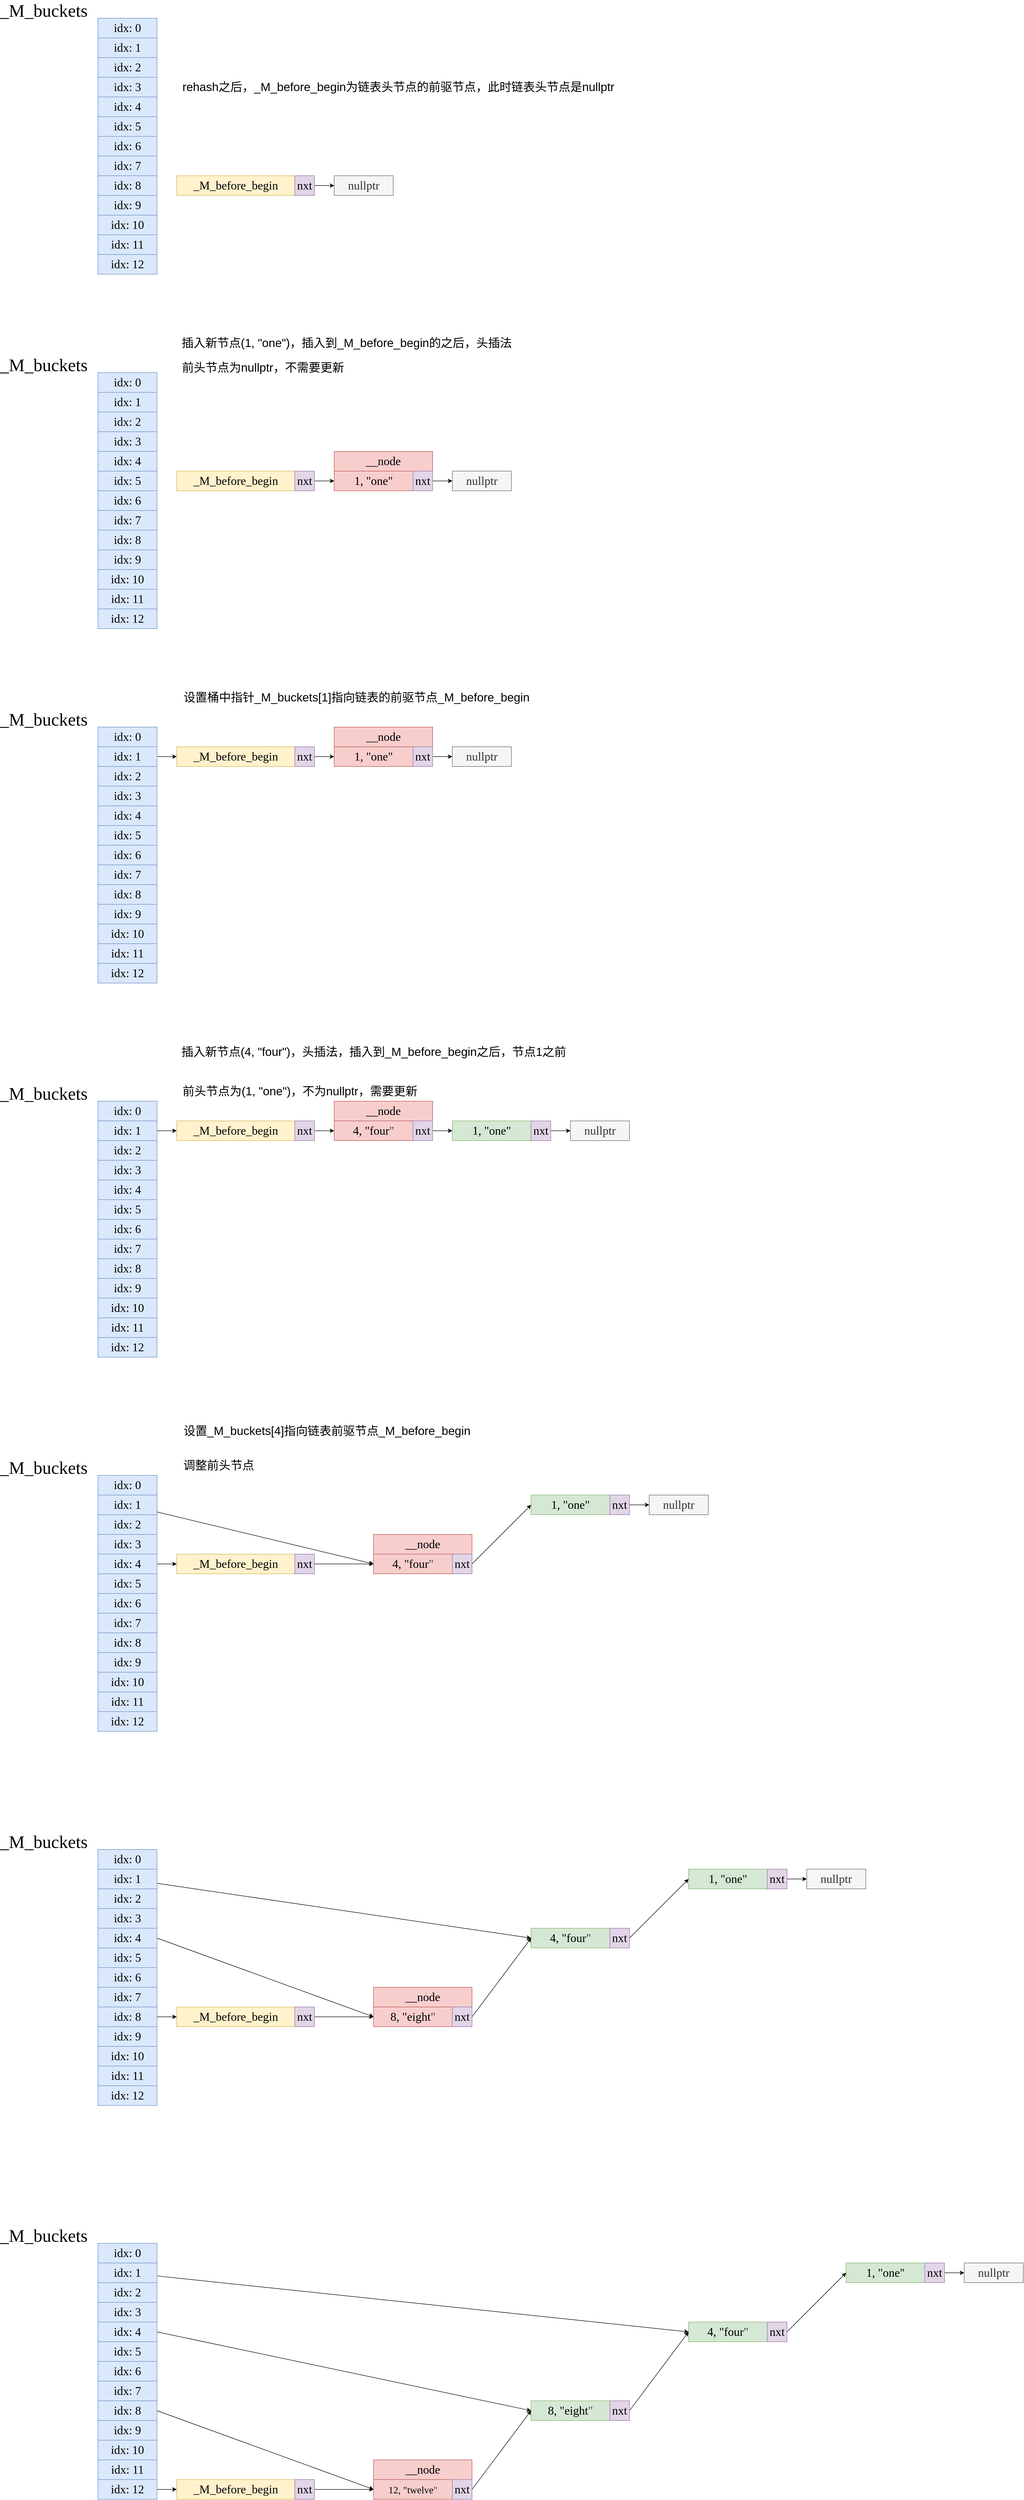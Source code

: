 <mxfile>
    <diagram id="Lx8uTofC9qlo_GqfUovX" name="Page-1">
        <mxGraphModel dx="3610" dy="6587" grid="1" gridSize="10" guides="1" tooltips="1" connect="1" arrows="1" fold="1" page="1" pageScale="1" pageWidth="850" pageHeight="1100" math="0" shadow="0">
            <root>
                <mxCell id="0"/>
                <mxCell id="1" parent="0"/>
                <mxCell id="29" value="&lt;font style=&quot;font-size: 24px;&quot;&gt;4, &quot;four&lt;/font&gt;&lt;span style=&quot;color: rgb(63, 63, 63); font-size: 24px; background-color: transparent;&quot;&gt;&quot;&lt;/span&gt;" style="rounded=0;whiteSpace=wrap;html=1;fontFamily=Fira Code;fillColor=#f8cecc;strokeColor=#b85450;" parent="1" vertex="1">
                    <mxGeometry x="480" y="2000" width="160" height="40" as="geometry"/>
                </mxCell>
                <mxCell id="31" value="_M_before_begin" style="rounded=0;whiteSpace=wrap;html=1;fontSize=24;fontFamily=Fira Code;fillColor=#fff2cc;strokeColor=#d6b656;" parent="1" vertex="1">
                    <mxGeometry x="160" y="80" width="240" height="40" as="geometry"/>
                </mxCell>
                <mxCell id="32" value="&lt;font style=&quot;font-size: 24px;&quot;&gt;nullptr&lt;/font&gt;" style="rounded=0;whiteSpace=wrap;html=1;fontFamily=Fira Code;fillColor=#f5f5f5;strokeColor=#666666;fontColor=#333333;" parent="1" vertex="1">
                    <mxGeometry x="480" y="80" width="120" height="40" as="geometry"/>
                </mxCell>
                <mxCell id="76" value="_M_before_begin" style="rounded=0;whiteSpace=wrap;html=1;fontSize=24;fontFamily=Fira Code;fillColor=#fff2cc;strokeColor=#d6b656;" parent="1" vertex="1">
                    <mxGeometry x="160" y="1240" width="240" height="40" as="geometry"/>
                </mxCell>
                <mxCell id="77" value="&lt;font style=&quot;font-size: 24px;&quot;&gt;1, &quot;one&quot;&lt;/font&gt;" style="rounded=0;whiteSpace=wrap;html=1;fontFamily=Fira Code;fillColor=#f8cecc;strokeColor=#b85450;" parent="1" vertex="1">
                    <mxGeometry x="480" y="1240" width="160" height="40" as="geometry"/>
                </mxCell>
                <mxCell id="60" value="&lt;span style=&quot;color: rgb(0, 0, 0); font-size: 24px;&quot;&gt;idx: 11&lt;/span&gt;" style="rounded=0;whiteSpace=wrap;html=1;fontFamily=Fira Code;fillColor=#dae8fc;strokeColor=#6c8ebf;" parent="1" vertex="1">
                    <mxGeometry y="200" width="120" height="40" as="geometry"/>
                </mxCell>
                <mxCell id="79" value="&lt;span style=&quot;color: rgb(0, 0, 0); font-size: 24px;&quot;&gt;idx: 10&lt;/span&gt;" style="rounded=0;whiteSpace=wrap;html=1;fontFamily=Fira Code;fillColor=#dae8fc;strokeColor=#6c8ebf;" parent="1" vertex="1">
                    <mxGeometry y="160" width="120" height="40" as="geometry"/>
                </mxCell>
                <mxCell id="80" value="&lt;span style=&quot;color: rgb(0, 0, 0); font-size: 24px;&quot;&gt;idx: 12&lt;/span&gt;" style="rounded=0;whiteSpace=wrap;html=1;fontFamily=Fira Code;fillColor=#dae8fc;strokeColor=#6c8ebf;" parent="1" vertex="1">
                    <mxGeometry y="240" width="120" height="40" as="geometry"/>
                </mxCell>
                <mxCell id="81" value="&lt;span style=&quot;color: rgb(0, 0, 0); font-size: 24px;&quot;&gt;idx: 8&lt;/span&gt;" style="rounded=0;whiteSpace=wrap;html=1;fontFamily=Fira Code;fillColor=#dae8fc;strokeColor=#6c8ebf;" parent="1" vertex="1">
                    <mxGeometry y="80" width="120" height="40" as="geometry"/>
                </mxCell>
                <mxCell id="82" value="&lt;span style=&quot;color: rgb(0, 0, 0); font-size: 24px;&quot;&gt;idx: 7&lt;/span&gt;" style="rounded=0;whiteSpace=wrap;html=1;fontFamily=Fira Code;fillColor=#dae8fc;strokeColor=#6c8ebf;" parent="1" vertex="1">
                    <mxGeometry y="40" width="120" height="40" as="geometry"/>
                </mxCell>
                <mxCell id="83" value="&lt;span style=&quot;color: rgb(0, 0, 0); font-size: 24px;&quot;&gt;idx: 9&lt;/span&gt;" style="rounded=0;whiteSpace=wrap;html=1;fontFamily=Fira Code;fillColor=#dae8fc;strokeColor=#6c8ebf;" parent="1" vertex="1">
                    <mxGeometry y="120" width="120" height="40" as="geometry"/>
                </mxCell>
                <mxCell id="84" value="&lt;span style=&quot;color: rgb(0, 0, 0); font-size: 24px;&quot;&gt;idx: 5&lt;/span&gt;" style="rounded=0;whiteSpace=wrap;html=1;fontFamily=Fira Code;fillColor=#dae8fc;strokeColor=#6c8ebf;" parent="1" vertex="1">
                    <mxGeometry y="-40" width="120" height="40" as="geometry"/>
                </mxCell>
                <mxCell id="85" value="&lt;span style=&quot;color: rgb(0, 0, 0); font-size: 24px;&quot;&gt;idx: 4&lt;/span&gt;" style="rounded=0;whiteSpace=wrap;html=1;fontFamily=Fira Code;fillColor=#dae8fc;strokeColor=#6c8ebf;" parent="1" vertex="1">
                    <mxGeometry y="-80" width="120" height="40" as="geometry"/>
                </mxCell>
                <mxCell id="86" value="&lt;span style=&quot;color: rgb(0, 0, 0); font-size: 24px;&quot;&gt;idx: 6&lt;/span&gt;" style="rounded=0;whiteSpace=wrap;html=1;fontFamily=Fira Code;fillColor=#dae8fc;strokeColor=#6c8ebf;" parent="1" vertex="1">
                    <mxGeometry width="120" height="40" as="geometry"/>
                </mxCell>
                <mxCell id="87" value="&lt;span style=&quot;color: rgb(0, 0, 0); font-size: 24px;&quot;&gt;idx: 2&lt;/span&gt;" style="rounded=0;whiteSpace=wrap;html=1;fontFamily=Fira Code;fillColor=#dae8fc;strokeColor=#6c8ebf;" parent="1" vertex="1">
                    <mxGeometry y="-160" width="120" height="40" as="geometry"/>
                </mxCell>
                <mxCell id="88" value="&lt;span style=&quot;color: rgb(0, 0, 0); font-size: 24px;&quot;&gt;idx: 1&lt;/span&gt;" style="rounded=0;whiteSpace=wrap;html=1;fontFamily=Fira Code;fillColor=#dae8fc;strokeColor=#6c8ebf;" parent="1" vertex="1">
                    <mxGeometry y="-200" width="120" height="40" as="geometry"/>
                </mxCell>
                <mxCell id="89" value="&lt;span style=&quot;color: rgb(0, 0, 0); font-size: 24px;&quot;&gt;idx: 3&lt;/span&gt;" style="rounded=0;whiteSpace=wrap;html=1;fontFamily=Fira Code;fillColor=#dae8fc;strokeColor=#6c8ebf;" parent="1" vertex="1">
                    <mxGeometry y="-120" width="120" height="40" as="geometry"/>
                </mxCell>
                <mxCell id="90" value="&lt;span style=&quot;color: rgb(0, 0, 0); font-size: 24px;&quot;&gt;idx: 0&lt;/span&gt;" style="rounded=0;whiteSpace=wrap;html=1;fontFamily=Fira Code;fillColor=#dae8fc;strokeColor=#6c8ebf;" parent="1" vertex="1">
                    <mxGeometry y="-240" width="120" height="40" as="geometry"/>
                </mxCell>
                <mxCell id="91" value="_M_buckets" style="text;html=1;align=center;verticalAlign=middle;whiteSpace=wrap;rounded=0;fontSize=36;fontFamily=Fira Code;" parent="1" vertex="1">
                    <mxGeometry x="-190" y="-270" width="160" height="30" as="geometry"/>
                </mxCell>
                <mxCell id="107" value="&lt;span style=&quot;color: rgb(0, 0, 0); font-size: 24px;&quot;&gt;idx: 11&lt;/span&gt;" style="rounded=0;whiteSpace=wrap;html=1;fontFamily=Fira Code;fillColor=#dae8fc;strokeColor=#6c8ebf;" parent="1" vertex="1">
                    <mxGeometry y="1640" width="120" height="40" as="geometry"/>
                </mxCell>
                <mxCell id="108" value="&lt;span style=&quot;color: rgb(0, 0, 0); font-size: 24px;&quot;&gt;idx: 10&lt;/span&gt;" style="rounded=0;whiteSpace=wrap;html=1;fontFamily=Fira Code;fillColor=#dae8fc;strokeColor=#6c8ebf;" parent="1" vertex="1">
                    <mxGeometry y="1600" width="120" height="40" as="geometry"/>
                </mxCell>
                <mxCell id="109" value="&lt;span style=&quot;color: rgb(0, 0, 0); font-size: 24px;&quot;&gt;idx: 12&lt;/span&gt;" style="rounded=0;whiteSpace=wrap;html=1;fontFamily=Fira Code;fillColor=#dae8fc;strokeColor=#6c8ebf;" parent="1" vertex="1">
                    <mxGeometry y="1680" width="120" height="40" as="geometry"/>
                </mxCell>
                <mxCell id="110" value="&lt;span style=&quot;color: rgb(0, 0, 0); font-size: 24px;&quot;&gt;idx: 8&lt;/span&gt;" style="rounded=0;whiteSpace=wrap;html=1;fontFamily=Fira Code;fillColor=#dae8fc;strokeColor=#6c8ebf;" parent="1" vertex="1">
                    <mxGeometry y="1520" width="120" height="40" as="geometry"/>
                </mxCell>
                <mxCell id="111" value="&lt;span style=&quot;color: rgb(0, 0, 0); font-size: 24px;&quot;&gt;idx: 7&lt;/span&gt;" style="rounded=0;whiteSpace=wrap;html=1;fontFamily=Fira Code;fillColor=#dae8fc;strokeColor=#6c8ebf;" parent="1" vertex="1">
                    <mxGeometry y="1480" width="120" height="40" as="geometry"/>
                </mxCell>
                <mxCell id="112" value="&lt;span style=&quot;color: rgb(0, 0, 0); font-size: 24px;&quot;&gt;idx: 9&lt;/span&gt;" style="rounded=0;whiteSpace=wrap;html=1;fontFamily=Fira Code;fillColor=#dae8fc;strokeColor=#6c8ebf;" parent="1" vertex="1">
                    <mxGeometry y="1560" width="120" height="40" as="geometry"/>
                </mxCell>
                <mxCell id="113" value="&lt;span style=&quot;color: rgb(0, 0, 0); font-size: 24px;&quot;&gt;idx: 5&lt;/span&gt;" style="rounded=0;whiteSpace=wrap;html=1;fontFamily=Fira Code;fillColor=#dae8fc;strokeColor=#6c8ebf;" parent="1" vertex="1">
                    <mxGeometry y="1400" width="120" height="40" as="geometry"/>
                </mxCell>
                <mxCell id="114" value="&lt;span style=&quot;color: rgb(0, 0, 0); font-size: 24px;&quot;&gt;idx: 4&lt;/span&gt;" style="rounded=0;whiteSpace=wrap;html=1;fontFamily=Fira Code;fillColor=#dae8fc;strokeColor=#6c8ebf;" parent="1" vertex="1">
                    <mxGeometry y="1360" width="120" height="40" as="geometry"/>
                </mxCell>
                <mxCell id="115" value="&lt;span style=&quot;color: rgb(0, 0, 0); font-size: 24px;&quot;&gt;idx: 6&lt;/span&gt;" style="rounded=0;whiteSpace=wrap;html=1;fontFamily=Fira Code;fillColor=#dae8fc;strokeColor=#6c8ebf;" parent="1" vertex="1">
                    <mxGeometry y="1440" width="120" height="40" as="geometry"/>
                </mxCell>
                <mxCell id="116" value="&lt;span style=&quot;color: rgb(0, 0, 0); font-size: 24px;&quot;&gt;idx: 2&lt;/span&gt;" style="rounded=0;whiteSpace=wrap;html=1;fontFamily=Fira Code;fillColor=#dae8fc;strokeColor=#6c8ebf;" parent="1" vertex="1">
                    <mxGeometry y="1280" width="120" height="40" as="geometry"/>
                </mxCell>
                <mxCell id="225" style="edgeStyle=none;html=1;entryX=0;entryY=0.5;entryDx=0;entryDy=0;" parent="1" source="117" target="76" edge="1">
                    <mxGeometry relative="1" as="geometry"/>
                </mxCell>
                <mxCell id="117" value="&lt;span style=&quot;color: rgb(0, 0, 0); font-size: 24px;&quot;&gt;idx: 1&lt;/span&gt;" style="rounded=0;whiteSpace=wrap;html=1;fontFamily=Fira Code;fillColor=#dae8fc;strokeColor=#6c8ebf;" parent="1" vertex="1">
                    <mxGeometry y="1240" width="120" height="40" as="geometry"/>
                </mxCell>
                <mxCell id="118" value="&lt;span style=&quot;color: rgb(0, 0, 0); font-size: 24px;&quot;&gt;idx: 3&lt;/span&gt;" style="rounded=0;whiteSpace=wrap;html=1;fontFamily=Fira Code;fillColor=#dae8fc;strokeColor=#6c8ebf;" parent="1" vertex="1">
                    <mxGeometry y="1320" width="120" height="40" as="geometry"/>
                </mxCell>
                <mxCell id="119" value="&lt;span style=&quot;color: rgb(0, 0, 0); font-size: 24px;&quot;&gt;idx: 0&lt;/span&gt;" style="rounded=0;whiteSpace=wrap;html=1;fontFamily=Fira Code;fillColor=#dae8fc;strokeColor=#6c8ebf;" parent="1" vertex="1">
                    <mxGeometry y="1200" width="120" height="40" as="geometry"/>
                </mxCell>
                <mxCell id="120" value="_M_buckets" style="text;html=1;align=center;verticalAlign=middle;whiteSpace=wrap;rounded=0;fontSize=36;fontFamily=Fira Code;" parent="1" vertex="1">
                    <mxGeometry x="-190" y="1170" width="160" height="30" as="geometry"/>
                </mxCell>
                <mxCell id="122" value="_M_before_begin" style="rounded=0;whiteSpace=wrap;html=1;fontSize=24;fontFamily=Fira Code;fillColor=#fff2cc;strokeColor=#d6b656;" parent="1" vertex="1">
                    <mxGeometry x="160" y="2000" width="240" height="40" as="geometry"/>
                </mxCell>
                <mxCell id="123" value="&lt;font style=&quot;font-size: 24px;&quot;&gt;1, &quot;one&quot;&lt;/font&gt;" style="rounded=0;whiteSpace=wrap;html=1;fontFamily=Fira Code;fillColor=#d5e8d4;strokeColor=#82b366;" parent="1" vertex="1">
                    <mxGeometry x="720" y="2000" width="160" height="40" as="geometry"/>
                </mxCell>
                <mxCell id="124" value="&lt;span style=&quot;color: rgb(0, 0, 0); font-size: 24px;&quot;&gt;idx: 11&lt;/span&gt;" style="rounded=0;whiteSpace=wrap;html=1;fontFamily=Fira Code;fillColor=#dae8fc;strokeColor=#6c8ebf;" parent="1" vertex="1">
                    <mxGeometry y="2400" width="120" height="40" as="geometry"/>
                </mxCell>
                <mxCell id="125" value="&lt;span style=&quot;color: rgb(0, 0, 0); font-size: 24px;&quot;&gt;idx: 10&lt;/span&gt;" style="rounded=0;whiteSpace=wrap;html=1;fontFamily=Fira Code;fillColor=#dae8fc;strokeColor=#6c8ebf;" parent="1" vertex="1">
                    <mxGeometry y="2360" width="120" height="40" as="geometry"/>
                </mxCell>
                <mxCell id="126" value="&lt;span style=&quot;color: rgb(0, 0, 0); font-size: 24px;&quot;&gt;idx: 12&lt;/span&gt;" style="rounded=0;whiteSpace=wrap;html=1;fontFamily=Fira Code;fillColor=#dae8fc;strokeColor=#6c8ebf;" parent="1" vertex="1">
                    <mxGeometry y="2440" width="120" height="40" as="geometry"/>
                </mxCell>
                <mxCell id="127" value="&lt;span style=&quot;color: rgb(0, 0, 0); font-size: 24px;&quot;&gt;idx: 8&lt;/span&gt;" style="rounded=0;whiteSpace=wrap;html=1;fontFamily=Fira Code;fillColor=#dae8fc;strokeColor=#6c8ebf;" parent="1" vertex="1">
                    <mxGeometry y="2280" width="120" height="40" as="geometry"/>
                </mxCell>
                <mxCell id="128" value="&lt;span style=&quot;color: rgb(0, 0, 0); font-size: 24px;&quot;&gt;idx: 7&lt;/span&gt;" style="rounded=0;whiteSpace=wrap;html=1;fontFamily=Fira Code;fillColor=#dae8fc;strokeColor=#6c8ebf;" parent="1" vertex="1">
                    <mxGeometry y="2240" width="120" height="40" as="geometry"/>
                </mxCell>
                <mxCell id="129" value="&lt;span style=&quot;color: rgb(0, 0, 0); font-size: 24px;&quot;&gt;idx: 9&lt;/span&gt;" style="rounded=0;whiteSpace=wrap;html=1;fontFamily=Fira Code;fillColor=#dae8fc;strokeColor=#6c8ebf;" parent="1" vertex="1">
                    <mxGeometry y="2320" width="120" height="40" as="geometry"/>
                </mxCell>
                <mxCell id="130" value="&lt;span style=&quot;color: rgb(0, 0, 0); font-size: 24px;&quot;&gt;idx: 5&lt;/span&gt;" style="rounded=0;whiteSpace=wrap;html=1;fontFamily=Fira Code;fillColor=#dae8fc;strokeColor=#6c8ebf;" parent="1" vertex="1">
                    <mxGeometry y="2160" width="120" height="40" as="geometry"/>
                </mxCell>
                <mxCell id="131" value="&lt;span style=&quot;color: rgb(0, 0, 0); font-size: 24px;&quot;&gt;idx: 4&lt;/span&gt;" style="rounded=0;whiteSpace=wrap;html=1;fontFamily=Fira Code;fillColor=#dae8fc;strokeColor=#6c8ebf;" parent="1" vertex="1">
                    <mxGeometry y="2120" width="120" height="40" as="geometry"/>
                </mxCell>
                <mxCell id="132" value="&lt;span style=&quot;color: rgb(0, 0, 0); font-size: 24px;&quot;&gt;idx: 6&lt;/span&gt;" style="rounded=0;whiteSpace=wrap;html=1;fontFamily=Fira Code;fillColor=#dae8fc;strokeColor=#6c8ebf;" parent="1" vertex="1">
                    <mxGeometry y="2200" width="120" height="40" as="geometry"/>
                </mxCell>
                <mxCell id="133" value="&lt;span style=&quot;color: rgb(0, 0, 0); font-size: 24px;&quot;&gt;idx: 2&lt;/span&gt;" style="rounded=0;whiteSpace=wrap;html=1;fontFamily=Fira Code;fillColor=#dae8fc;strokeColor=#6c8ebf;" parent="1" vertex="1">
                    <mxGeometry y="2040" width="120" height="40" as="geometry"/>
                </mxCell>
                <mxCell id="134" style="edgeStyle=none;html=1;entryX=0;entryY=0.5;entryDx=0;entryDy=0;exitX=1;exitY=0.5;exitDx=0;exitDy=0;" parent="1" source="135" target="122" edge="1">
                    <mxGeometry relative="1" as="geometry"/>
                </mxCell>
                <mxCell id="135" value="&lt;span style=&quot;color: rgb(0, 0, 0); font-size: 24px;&quot;&gt;idx: 1&lt;/span&gt;" style="rounded=0;whiteSpace=wrap;html=1;fontFamily=Fira Code;fillColor=#dae8fc;strokeColor=#6c8ebf;" parent="1" vertex="1">
                    <mxGeometry y="2000" width="120" height="40" as="geometry"/>
                </mxCell>
                <mxCell id="136" value="&lt;span style=&quot;color: rgb(0, 0, 0); font-size: 24px;&quot;&gt;idx: 3&lt;/span&gt;" style="rounded=0;whiteSpace=wrap;html=1;fontFamily=Fira Code;fillColor=#dae8fc;strokeColor=#6c8ebf;" parent="1" vertex="1">
                    <mxGeometry y="2080" width="120" height="40" as="geometry"/>
                </mxCell>
                <mxCell id="137" value="&lt;span style=&quot;color: rgb(0, 0, 0); font-size: 24px;&quot;&gt;idx: 0&lt;/span&gt;" style="rounded=0;whiteSpace=wrap;html=1;fontFamily=Fira Code;fillColor=#dae8fc;strokeColor=#6c8ebf;" parent="1" vertex="1">
                    <mxGeometry y="1960" width="120" height="40" as="geometry"/>
                </mxCell>
                <mxCell id="138" value="_M_buckets" style="text;html=1;align=center;verticalAlign=middle;whiteSpace=wrap;rounded=0;fontSize=36;fontFamily=Fira Code;" parent="1" vertex="1">
                    <mxGeometry x="-190" y="1930" width="160" height="30" as="geometry"/>
                </mxCell>
                <mxCell id="157" value="&lt;font style=&quot;font-size: 24px;&quot;&gt;nullptr&lt;/font&gt;" style="rounded=0;whiteSpace=wrap;html=1;fontFamily=Fira Code;fillColor=#f5f5f5;fontColor=#333333;strokeColor=#666666;" parent="1" vertex="1">
                    <mxGeometry x="720" y="1240" width="120" height="40" as="geometry"/>
                </mxCell>
                <mxCell id="179" value="&lt;font style=&quot;font-size: 24px;&quot;&gt;nullptr&lt;/font&gt;" style="rounded=0;whiteSpace=wrap;html=1;fontFamily=Fira Code;fillColor=#f5f5f5;fontColor=#333333;strokeColor=#666666;" parent="1" vertex="1">
                    <mxGeometry x="960" y="2000" width="120" height="40" as="geometry"/>
                </mxCell>
                <mxCell id="183" value="__node" style="rounded=0;whiteSpace=wrap;html=1;fillColor=#f8cecc;strokeColor=#b85450;fontSize=24;fontFamily=Fira Code;" parent="1" vertex="1">
                    <mxGeometry x="480" y="1960" width="200" height="40" as="geometry"/>
                </mxCell>
                <mxCell id="184" value="__node" style="rounded=0;whiteSpace=wrap;html=1;fillColor=#f8cecc;strokeColor=#b85450;fontSize=24;fontFamily=Fira Code;" parent="1" vertex="1">
                    <mxGeometry x="480" y="1200" width="200" height="40" as="geometry"/>
                </mxCell>
                <mxCell id="195" value="_M_before_begin" style="rounded=0;whiteSpace=wrap;html=1;fontSize=24;fontFamily=Fira Code;fillColor=#fff2cc;strokeColor=#d6b656;" parent="1" vertex="1">
                    <mxGeometry x="160" y="680" width="240" height="40" as="geometry"/>
                </mxCell>
                <mxCell id="197" value="&lt;font style=&quot;font-size: 24px;&quot;&gt;1, &quot;one&quot;&lt;/font&gt;" style="rounded=0;whiteSpace=wrap;html=1;fontFamily=Fira Code;fillColor=#f8cecc;strokeColor=#b85450;" parent="1" vertex="1">
                    <mxGeometry x="480" y="680" width="160" height="40" as="geometry"/>
                </mxCell>
                <mxCell id="198" value="&lt;span style=&quot;color: rgb(0, 0, 0); font-size: 24px;&quot;&gt;idx: 11&lt;/span&gt;" style="rounded=0;whiteSpace=wrap;html=1;fontFamily=Fira Code;fillColor=#dae8fc;strokeColor=#6c8ebf;" parent="1" vertex="1">
                    <mxGeometry y="920" width="120" height="40" as="geometry"/>
                </mxCell>
                <mxCell id="199" value="&lt;span style=&quot;color: rgb(0, 0, 0); font-size: 24px;&quot;&gt;idx: 10&lt;/span&gt;" style="rounded=0;whiteSpace=wrap;html=1;fontFamily=Fira Code;fillColor=#dae8fc;strokeColor=#6c8ebf;" parent="1" vertex="1">
                    <mxGeometry y="880" width="120" height="40" as="geometry"/>
                </mxCell>
                <mxCell id="200" value="&lt;span style=&quot;color: rgb(0, 0, 0); font-size: 24px;&quot;&gt;idx: 12&lt;/span&gt;" style="rounded=0;whiteSpace=wrap;html=1;fontFamily=Fira Code;fillColor=#dae8fc;strokeColor=#6c8ebf;" parent="1" vertex="1">
                    <mxGeometry y="960" width="120" height="40" as="geometry"/>
                </mxCell>
                <mxCell id="201" value="&lt;span style=&quot;color: rgb(0, 0, 0); font-size: 24px;&quot;&gt;idx: 8&lt;/span&gt;" style="rounded=0;whiteSpace=wrap;html=1;fontFamily=Fira Code;fillColor=#dae8fc;strokeColor=#6c8ebf;" parent="1" vertex="1">
                    <mxGeometry y="800" width="120" height="40" as="geometry"/>
                </mxCell>
                <mxCell id="202" value="&lt;span style=&quot;color: rgb(0, 0, 0); font-size: 24px;&quot;&gt;idx: 7&lt;/span&gt;" style="rounded=0;whiteSpace=wrap;html=1;fontFamily=Fira Code;fillColor=#dae8fc;strokeColor=#6c8ebf;" parent="1" vertex="1">
                    <mxGeometry y="760" width="120" height="40" as="geometry"/>
                </mxCell>
                <mxCell id="203" value="&lt;span style=&quot;color: rgb(0, 0, 0); font-size: 24px;&quot;&gt;idx: 9&lt;/span&gt;" style="rounded=0;whiteSpace=wrap;html=1;fontFamily=Fira Code;fillColor=#dae8fc;strokeColor=#6c8ebf;" parent="1" vertex="1">
                    <mxGeometry y="840" width="120" height="40" as="geometry"/>
                </mxCell>
                <mxCell id="204" value="&lt;span style=&quot;color: rgb(0, 0, 0); font-size: 24px;&quot;&gt;idx: 5&lt;/span&gt;" style="rounded=0;whiteSpace=wrap;html=1;fontFamily=Fira Code;fillColor=#dae8fc;strokeColor=#6c8ebf;" parent="1" vertex="1">
                    <mxGeometry y="680" width="120" height="40" as="geometry"/>
                </mxCell>
                <mxCell id="205" value="&lt;span style=&quot;color: rgb(0, 0, 0); font-size: 24px;&quot;&gt;idx: 4&lt;/span&gt;" style="rounded=0;whiteSpace=wrap;html=1;fontFamily=Fira Code;fillColor=#dae8fc;strokeColor=#6c8ebf;" parent="1" vertex="1">
                    <mxGeometry y="640" width="120" height="40" as="geometry"/>
                </mxCell>
                <mxCell id="206" value="&lt;span style=&quot;color: rgb(0, 0, 0); font-size: 24px;&quot;&gt;idx: 6&lt;/span&gt;" style="rounded=0;whiteSpace=wrap;html=1;fontFamily=Fira Code;fillColor=#dae8fc;strokeColor=#6c8ebf;" parent="1" vertex="1">
                    <mxGeometry y="720" width="120" height="40" as="geometry"/>
                </mxCell>
                <mxCell id="207" value="&lt;span style=&quot;color: rgb(0, 0, 0); font-size: 24px;&quot;&gt;idx: 2&lt;/span&gt;" style="rounded=0;whiteSpace=wrap;html=1;fontFamily=Fira Code;fillColor=#dae8fc;strokeColor=#6c8ebf;" parent="1" vertex="1">
                    <mxGeometry y="560" width="120" height="40" as="geometry"/>
                </mxCell>
                <mxCell id="209" value="&lt;span style=&quot;color: rgb(0, 0, 0); font-size: 24px;&quot;&gt;idx: 1&lt;/span&gt;" style="rounded=0;whiteSpace=wrap;html=1;fontFamily=Fira Code;fillColor=#dae8fc;strokeColor=#6c8ebf;" parent="1" vertex="1">
                    <mxGeometry y="520" width="120" height="40" as="geometry"/>
                </mxCell>
                <mxCell id="210" value="&lt;span style=&quot;color: rgb(0, 0, 0); font-size: 24px;&quot;&gt;idx: 3&lt;/span&gt;" style="rounded=0;whiteSpace=wrap;html=1;fontFamily=Fira Code;fillColor=#dae8fc;strokeColor=#6c8ebf;" parent="1" vertex="1">
                    <mxGeometry y="600" width="120" height="40" as="geometry"/>
                </mxCell>
                <mxCell id="211" value="&lt;span style=&quot;color: rgb(0, 0, 0); font-size: 24px;&quot;&gt;idx: 0&lt;/span&gt;" style="rounded=0;whiteSpace=wrap;html=1;fontFamily=Fira Code;fillColor=#dae8fc;strokeColor=#6c8ebf;" parent="1" vertex="1">
                    <mxGeometry y="480" width="120" height="40" as="geometry"/>
                </mxCell>
                <mxCell id="212" value="_M_buckets" style="text;html=1;align=center;verticalAlign=middle;whiteSpace=wrap;rounded=0;fontSize=36;fontFamily=Fira Code;" parent="1" vertex="1">
                    <mxGeometry x="-190" y="450" width="160" height="30" as="geometry"/>
                </mxCell>
                <mxCell id="213" value="&lt;font style=&quot;font-size: 24px;&quot;&gt;nullptr&lt;/font&gt;" style="rounded=0;whiteSpace=wrap;html=1;fontFamily=Fira Code;fillColor=#f5f5f5;fontColor=#333333;strokeColor=#666666;" parent="1" vertex="1">
                    <mxGeometry x="720" y="680" width="120" height="40" as="geometry"/>
                </mxCell>
                <mxCell id="214" value="__node" style="rounded=0;whiteSpace=wrap;html=1;fillColor=#f8cecc;strokeColor=#b85450;fontSize=24;fontFamily=Fira Code;" parent="1" vertex="1">
                    <mxGeometry x="480" y="640" width="200" height="40" as="geometry"/>
                </mxCell>
                <mxCell id="215" value="&lt;font style=&quot;font-size: 24px;&quot;&gt;插入新节点(1, &quot;one&quot;)，插入到_M_before_begin的之后，头插法&lt;/font&gt;" style="text;html=1;align=center;verticalAlign=middle;resizable=0;points=[];autosize=1;strokeColor=none;fillColor=none;" parent="1" vertex="1">
                    <mxGeometry x="160" y="400" width="690" height="40" as="geometry"/>
                </mxCell>
                <mxCell id="217" style="edgeStyle=none;html=1;entryX=0;entryY=0.5;entryDx=0;entryDy=0;" parent="1" source="216" target="32" edge="1">
                    <mxGeometry relative="1" as="geometry"/>
                </mxCell>
                <mxCell id="216" value="&lt;font face=&quot;Fira Code&quot; style=&quot;font-size: 24px;&quot;&gt;nxt&lt;/font&gt;" style="rounded=0;whiteSpace=wrap;html=1;fillColor=#e1d5e7;strokeColor=#9673a6;" parent="1" vertex="1">
                    <mxGeometry x="400" y="80" width="40" height="40" as="geometry"/>
                </mxCell>
                <mxCell id="220" style="edgeStyle=none;html=1;" parent="1" source="218" target="197" edge="1">
                    <mxGeometry relative="1" as="geometry"/>
                </mxCell>
                <mxCell id="218" value="&lt;font face=&quot;Fira Code&quot; style=&quot;font-size: 24px;&quot;&gt;nxt&lt;/font&gt;" style="rounded=0;whiteSpace=wrap;html=1;fillColor=#e1d5e7;strokeColor=#9673a6;" parent="1" vertex="1">
                    <mxGeometry x="400" y="680" width="40" height="40" as="geometry"/>
                </mxCell>
                <mxCell id="221" style="edgeStyle=none;html=1;entryX=0;entryY=0.5;entryDx=0;entryDy=0;" parent="1" source="219" target="213" edge="1">
                    <mxGeometry relative="1" as="geometry"/>
                </mxCell>
                <mxCell id="219" value="&lt;font face=&quot;Fira Code&quot; style=&quot;font-size: 24px;&quot;&gt;nxt&lt;/font&gt;" style="rounded=0;whiteSpace=wrap;html=1;fillColor=#e1d5e7;strokeColor=#9673a6;" parent="1" vertex="1">
                    <mxGeometry x="640" y="680" width="40" height="40" as="geometry"/>
                </mxCell>
                <mxCell id="226" style="edgeStyle=none;html=1;entryX=0;entryY=0.5;entryDx=0;entryDy=0;" parent="1" source="222" target="157" edge="1">
                    <mxGeometry relative="1" as="geometry"/>
                </mxCell>
                <mxCell id="222" value="&lt;font face=&quot;Fira Code&quot; style=&quot;font-size: 24px;&quot;&gt;nxt&lt;/font&gt;" style="rounded=0;whiteSpace=wrap;html=1;fillColor=#e1d5e7;strokeColor=#9673a6;" parent="1" vertex="1">
                    <mxGeometry x="640" y="1240" width="40" height="40" as="geometry"/>
                </mxCell>
                <mxCell id="224" style="edgeStyle=none;html=1;" parent="1" source="223" target="77" edge="1">
                    <mxGeometry relative="1" as="geometry"/>
                </mxCell>
                <mxCell id="223" value="&lt;font face=&quot;Fira Code&quot; style=&quot;font-size: 24px;&quot;&gt;nxt&lt;/font&gt;" style="rounded=0;whiteSpace=wrap;html=1;fillColor=#e1d5e7;strokeColor=#9673a6;" parent="1" vertex="1">
                    <mxGeometry x="400" y="1240" width="40" height="40" as="geometry"/>
                </mxCell>
                <mxCell id="228" style="edgeStyle=none;html=1;entryX=0;entryY=0.5;entryDx=0;entryDy=0;" parent="1" source="227" target="179" edge="1">
                    <mxGeometry relative="1" as="geometry"/>
                </mxCell>
                <mxCell id="227" value="&lt;font face=&quot;Fira Code&quot; style=&quot;font-size: 24px;&quot;&gt;nxt&lt;/font&gt;" style="rounded=0;whiteSpace=wrap;html=1;fillColor=#e1d5e7;strokeColor=#9673a6;" parent="1" vertex="1">
                    <mxGeometry x="880" y="2000" width="40" height="40" as="geometry"/>
                </mxCell>
                <mxCell id="231" style="edgeStyle=none;html=1;exitX=1;exitY=0.5;exitDx=0;exitDy=0;entryX=0;entryY=0.5;entryDx=0;entryDy=0;" parent="1" source="229" target="123" edge="1">
                    <mxGeometry relative="1" as="geometry">
                        <mxPoint x="715" y="1990" as="targetPoint"/>
                    </mxGeometry>
                </mxCell>
                <mxCell id="229" value="&lt;font face=&quot;Fira Code&quot; style=&quot;font-size: 24px;&quot;&gt;nxt&lt;/font&gt;" style="rounded=0;whiteSpace=wrap;html=1;fillColor=#e1d5e7;strokeColor=#9673a6;" parent="1" vertex="1">
                    <mxGeometry x="640" y="2000" width="40" height="40" as="geometry"/>
                </mxCell>
                <mxCell id="233" style="edgeStyle=none;html=1;entryX=0;entryY=0.5;entryDx=0;entryDy=0;" parent="1" source="232" target="29" edge="1">
                    <mxGeometry relative="1" as="geometry"/>
                </mxCell>
                <mxCell id="232" value="&lt;font face=&quot;Fira Code&quot; style=&quot;font-size: 24px;&quot;&gt;nxt&lt;/font&gt;" style="rounded=0;whiteSpace=wrap;html=1;fillColor=#e1d5e7;strokeColor=#9673a6;" parent="1" vertex="1">
                    <mxGeometry x="400" y="2000" width="40" height="40" as="geometry"/>
                </mxCell>
                <mxCell id="234" value="&lt;font style=&quot;font-size: 24px;&quot;&gt;4, &quot;four&lt;/font&gt;&lt;span style=&quot;color: rgb(63, 63, 63); font-size: 24px; background-color: transparent;&quot;&gt;&quot;&lt;/span&gt;" style="rounded=0;whiteSpace=wrap;html=1;fontFamily=Fira Code;fillColor=#f8cecc;strokeColor=#b85450;" parent="1" vertex="1">
                    <mxGeometry x="560" y="2880" width="160" height="40" as="geometry"/>
                </mxCell>
                <mxCell id="235" value="_M_before_begin" style="rounded=0;whiteSpace=wrap;html=1;fontSize=24;fontFamily=Fira Code;fillColor=#fff2cc;strokeColor=#d6b656;" parent="1" vertex="1">
                    <mxGeometry x="160" y="2880" width="240" height="40" as="geometry"/>
                </mxCell>
                <mxCell id="236" value="&lt;font style=&quot;font-size: 24px;&quot;&gt;1, &quot;one&quot;&lt;/font&gt;" style="rounded=0;whiteSpace=wrap;html=1;fontFamily=Fira Code;fillColor=#d5e8d4;strokeColor=#82b366;" parent="1" vertex="1">
                    <mxGeometry x="880" y="2760" width="160" height="40" as="geometry"/>
                </mxCell>
                <mxCell id="237" value="&lt;span style=&quot;color: rgb(0, 0, 0); font-size: 24px;&quot;&gt;idx: 11&lt;/span&gt;" style="rounded=0;whiteSpace=wrap;html=1;fontFamily=Fira Code;fillColor=#dae8fc;strokeColor=#6c8ebf;" parent="1" vertex="1">
                    <mxGeometry y="3160" width="120" height="40" as="geometry"/>
                </mxCell>
                <mxCell id="238" value="&lt;span style=&quot;color: rgb(0, 0, 0); font-size: 24px;&quot;&gt;idx: 10&lt;/span&gt;" style="rounded=0;whiteSpace=wrap;html=1;fontFamily=Fira Code;fillColor=#dae8fc;strokeColor=#6c8ebf;" parent="1" vertex="1">
                    <mxGeometry y="3120" width="120" height="40" as="geometry"/>
                </mxCell>
                <mxCell id="239" value="&lt;span style=&quot;color: rgb(0, 0, 0); font-size: 24px;&quot;&gt;idx: 12&lt;/span&gt;" style="rounded=0;whiteSpace=wrap;html=1;fontFamily=Fira Code;fillColor=#dae8fc;strokeColor=#6c8ebf;" parent="1" vertex="1">
                    <mxGeometry y="3200" width="120" height="40" as="geometry"/>
                </mxCell>
                <mxCell id="240" value="&lt;span style=&quot;color: rgb(0, 0, 0); font-size: 24px;&quot;&gt;idx: 8&lt;/span&gt;" style="rounded=0;whiteSpace=wrap;html=1;fontFamily=Fira Code;fillColor=#dae8fc;strokeColor=#6c8ebf;" parent="1" vertex="1">
                    <mxGeometry y="3040" width="120" height="40" as="geometry"/>
                </mxCell>
                <mxCell id="241" value="&lt;span style=&quot;color: rgb(0, 0, 0); font-size: 24px;&quot;&gt;idx: 7&lt;/span&gt;" style="rounded=0;whiteSpace=wrap;html=1;fontFamily=Fira Code;fillColor=#dae8fc;strokeColor=#6c8ebf;" parent="1" vertex="1">
                    <mxGeometry y="3000" width="120" height="40" as="geometry"/>
                </mxCell>
                <mxCell id="242" value="&lt;span style=&quot;color: rgb(0, 0, 0); font-size: 24px;&quot;&gt;idx: 9&lt;/span&gt;" style="rounded=0;whiteSpace=wrap;html=1;fontFamily=Fira Code;fillColor=#dae8fc;strokeColor=#6c8ebf;" parent="1" vertex="1">
                    <mxGeometry y="3080" width="120" height="40" as="geometry"/>
                </mxCell>
                <mxCell id="243" value="&lt;span style=&quot;color: rgb(0, 0, 0); font-size: 24px;&quot;&gt;idx: 5&lt;/span&gt;" style="rounded=0;whiteSpace=wrap;html=1;fontFamily=Fira Code;fillColor=#dae8fc;strokeColor=#6c8ebf;" parent="1" vertex="1">
                    <mxGeometry y="2920" width="120" height="40" as="geometry"/>
                </mxCell>
                <mxCell id="263" style="edgeStyle=none;html=1;entryX=0;entryY=0.5;entryDx=0;entryDy=0;" parent="1" source="244" target="235" edge="1">
                    <mxGeometry relative="1" as="geometry"/>
                </mxCell>
                <mxCell id="244" value="&lt;span style=&quot;color: rgb(0, 0, 0); font-size: 24px;&quot;&gt;idx: 4&lt;/span&gt;" style="rounded=0;whiteSpace=wrap;html=1;fontFamily=Fira Code;fillColor=#dae8fc;strokeColor=#6c8ebf;" parent="1" vertex="1">
                    <mxGeometry y="2880" width="120" height="40" as="geometry"/>
                </mxCell>
                <mxCell id="245" value="&lt;span style=&quot;color: rgb(0, 0, 0); font-size: 24px;&quot;&gt;idx: 6&lt;/span&gt;" style="rounded=0;whiteSpace=wrap;html=1;fontFamily=Fira Code;fillColor=#dae8fc;strokeColor=#6c8ebf;" parent="1" vertex="1">
                    <mxGeometry y="2960" width="120" height="40" as="geometry"/>
                </mxCell>
                <mxCell id="246" value="&lt;span style=&quot;color: rgb(0, 0, 0); font-size: 24px;&quot;&gt;idx: 2&lt;/span&gt;" style="rounded=0;whiteSpace=wrap;html=1;fontFamily=Fira Code;fillColor=#dae8fc;strokeColor=#6c8ebf;" parent="1" vertex="1">
                    <mxGeometry y="2800" width="120" height="40" as="geometry"/>
                </mxCell>
                <mxCell id="261" style="edgeStyle=none;html=1;entryX=0;entryY=0.5;entryDx=0;entryDy=0;" parent="1" source="248" target="234" edge="1">
                    <mxGeometry relative="1" as="geometry">
                        <mxPoint x="250" y="2790" as="targetPoint"/>
                    </mxGeometry>
                </mxCell>
                <mxCell id="248" value="&lt;span style=&quot;color: rgb(0, 0, 0); font-size: 24px;&quot;&gt;idx: 1&lt;/span&gt;" style="rounded=0;whiteSpace=wrap;html=1;fontFamily=Fira Code;fillColor=#dae8fc;strokeColor=#6c8ebf;" parent="1" vertex="1">
                    <mxGeometry y="2760" width="120" height="40" as="geometry"/>
                </mxCell>
                <mxCell id="249" value="&lt;span style=&quot;color: rgb(0, 0, 0); font-size: 24px;&quot;&gt;idx: 3&lt;/span&gt;" style="rounded=0;whiteSpace=wrap;html=1;fontFamily=Fira Code;fillColor=#dae8fc;strokeColor=#6c8ebf;" parent="1" vertex="1">
                    <mxGeometry y="2840" width="120" height="40" as="geometry"/>
                </mxCell>
                <mxCell id="250" value="&lt;span style=&quot;color: rgb(0, 0, 0); font-size: 24px;&quot;&gt;idx: 0&lt;/span&gt;" style="rounded=0;whiteSpace=wrap;html=1;fontFamily=Fira Code;fillColor=#dae8fc;strokeColor=#6c8ebf;" parent="1" vertex="1">
                    <mxGeometry y="2720" width="120" height="40" as="geometry"/>
                </mxCell>
                <mxCell id="251" value="_M_buckets" style="text;html=1;align=center;verticalAlign=middle;whiteSpace=wrap;rounded=0;fontSize=36;fontFamily=Fira Code;" parent="1" vertex="1">
                    <mxGeometry x="-190" y="2690" width="160" height="30" as="geometry"/>
                </mxCell>
                <mxCell id="252" value="&lt;font style=&quot;font-size: 24px;&quot;&gt;nullptr&lt;/font&gt;" style="rounded=0;whiteSpace=wrap;html=1;fontFamily=Fira Code;fillColor=#f5f5f5;fontColor=#333333;strokeColor=#666666;" parent="1" vertex="1">
                    <mxGeometry x="1120" y="2760" width="120" height="40" as="geometry"/>
                </mxCell>
                <mxCell id="253" value="__node" style="rounded=0;whiteSpace=wrap;html=1;fillColor=#f8cecc;strokeColor=#b85450;fontSize=24;fontFamily=Fira Code;" parent="1" vertex="1">
                    <mxGeometry x="560" y="2840" width="200" height="40" as="geometry"/>
                </mxCell>
                <mxCell id="255" style="edgeStyle=none;html=1;entryX=0;entryY=0.5;entryDx=0;entryDy=0;" parent="1" source="256" target="252" edge="1">
                    <mxGeometry relative="1" as="geometry"/>
                </mxCell>
                <mxCell id="256" value="&lt;font face=&quot;Fira Code&quot; style=&quot;font-size: 24px;&quot;&gt;nxt&lt;/font&gt;" style="rounded=0;whiteSpace=wrap;html=1;fillColor=#e1d5e7;strokeColor=#9673a6;" parent="1" vertex="1">
                    <mxGeometry x="1040" y="2760" width="40" height="40" as="geometry"/>
                </mxCell>
                <mxCell id="257" style="edgeStyle=none;html=1;exitX=1;exitY=0.5;exitDx=0;exitDy=0;entryX=0;entryY=0.5;entryDx=0;entryDy=0;" parent="1" source="258" target="236" edge="1">
                    <mxGeometry relative="1" as="geometry">
                        <mxPoint x="795" y="2750" as="targetPoint"/>
                    </mxGeometry>
                </mxCell>
                <mxCell id="258" value="&lt;font face=&quot;Fira Code&quot; style=&quot;font-size: 24px;&quot;&gt;nxt&lt;/font&gt;" style="rounded=0;whiteSpace=wrap;html=1;fillColor=#e1d5e7;strokeColor=#9673a6;" parent="1" vertex="1">
                    <mxGeometry x="720" y="2880" width="40" height="40" as="geometry"/>
                </mxCell>
                <mxCell id="294" style="edgeStyle=none;html=1;entryX=0;entryY=0.5;entryDx=0;entryDy=0;" parent="1" source="260" target="234" edge="1">
                    <mxGeometry relative="1" as="geometry"/>
                </mxCell>
                <mxCell id="260" value="&lt;font face=&quot;Fira Code&quot; style=&quot;font-size: 24px;&quot;&gt;nxt&lt;/font&gt;" style="rounded=0;whiteSpace=wrap;html=1;fillColor=#e1d5e7;strokeColor=#9673a6;" parent="1" vertex="1">
                    <mxGeometry x="400" y="2880" width="40" height="40" as="geometry"/>
                </mxCell>
                <mxCell id="264" value="&lt;font style=&quot;font-size: 24px;&quot;&gt;4, &quot;four&lt;/font&gt;&lt;span style=&quot;color: rgb(63, 63, 63); font-size: 24px; background-color: transparent;&quot;&gt;&quot;&lt;/span&gt;" style="rounded=0;whiteSpace=wrap;html=1;fontFamily=Fira Code;fillColor=#d5e8d4;strokeColor=#82b366;" parent="1" vertex="1">
                    <mxGeometry x="880" y="3640" width="160" height="40" as="geometry"/>
                </mxCell>
                <mxCell id="265" value="_M_before_begin" style="rounded=0;whiteSpace=wrap;html=1;fontSize=24;fontFamily=Fira Code;fillColor=#fff2cc;strokeColor=#d6b656;" parent="1" vertex="1">
                    <mxGeometry x="160" y="3800" width="240" height="40" as="geometry"/>
                </mxCell>
                <mxCell id="266" value="&lt;font style=&quot;font-size: 24px;&quot;&gt;1, &quot;one&quot;&lt;/font&gt;" style="rounded=0;whiteSpace=wrap;html=1;fontFamily=Fira Code;fillColor=#d5e8d4;strokeColor=#82b366;" parent="1" vertex="1">
                    <mxGeometry x="1200" y="3520" width="160" height="40" as="geometry"/>
                </mxCell>
                <mxCell id="267" value="&lt;span style=&quot;color: rgb(0, 0, 0); font-size: 24px;&quot;&gt;idx: 11&lt;/span&gt;" style="rounded=0;whiteSpace=wrap;html=1;fontFamily=Fira Code;fillColor=#dae8fc;strokeColor=#6c8ebf;" parent="1" vertex="1">
                    <mxGeometry y="3920" width="120" height="40" as="geometry"/>
                </mxCell>
                <mxCell id="268" value="&lt;span style=&quot;color: rgb(0, 0, 0); font-size: 24px;&quot;&gt;idx: 10&lt;/span&gt;" style="rounded=0;whiteSpace=wrap;html=1;fontFamily=Fira Code;fillColor=#dae8fc;strokeColor=#6c8ebf;" parent="1" vertex="1">
                    <mxGeometry y="3880" width="120" height="40" as="geometry"/>
                </mxCell>
                <mxCell id="269" value="&lt;span style=&quot;color: rgb(0, 0, 0); font-size: 24px;&quot;&gt;idx: 12&lt;/span&gt;" style="rounded=0;whiteSpace=wrap;html=1;fontFamily=Fira Code;fillColor=#dae8fc;strokeColor=#6c8ebf;" parent="1" vertex="1">
                    <mxGeometry y="3960" width="120" height="40" as="geometry"/>
                </mxCell>
                <mxCell id="300" style="edgeStyle=none;html=1;exitX=1;exitY=0.5;exitDx=0;exitDy=0;entryX=0;entryY=0.5;entryDx=0;entryDy=0;" parent="1" source="270" target="265" edge="1">
                    <mxGeometry relative="1" as="geometry"/>
                </mxCell>
                <mxCell id="270" value="&lt;span style=&quot;color: rgb(0, 0, 0); font-size: 24px;&quot;&gt;idx: 8&lt;/span&gt;" style="rounded=0;whiteSpace=wrap;html=1;fontFamily=Fira Code;fillColor=#dae8fc;strokeColor=#6c8ebf;" parent="1" vertex="1">
                    <mxGeometry y="3800" width="120" height="40" as="geometry"/>
                </mxCell>
                <mxCell id="271" value="&lt;span style=&quot;color: rgb(0, 0, 0); font-size: 24px;&quot;&gt;idx: 7&lt;/span&gt;" style="rounded=0;whiteSpace=wrap;html=1;fontFamily=Fira Code;fillColor=#dae8fc;strokeColor=#6c8ebf;" parent="1" vertex="1">
                    <mxGeometry y="3760" width="120" height="40" as="geometry"/>
                </mxCell>
                <mxCell id="272" value="&lt;span style=&quot;color: rgb(0, 0, 0); font-size: 24px;&quot;&gt;idx: 9&lt;/span&gt;" style="rounded=0;whiteSpace=wrap;html=1;fontFamily=Fira Code;fillColor=#dae8fc;strokeColor=#6c8ebf;" parent="1" vertex="1">
                    <mxGeometry y="3840" width="120" height="40" as="geometry"/>
                </mxCell>
                <mxCell id="273" value="&lt;span style=&quot;color: rgb(0, 0, 0); font-size: 24px;&quot;&gt;idx: 5&lt;/span&gt;" style="rounded=0;whiteSpace=wrap;html=1;fontFamily=Fira Code;fillColor=#dae8fc;strokeColor=#6c8ebf;" parent="1" vertex="1">
                    <mxGeometry y="3680" width="120" height="40" as="geometry"/>
                </mxCell>
                <mxCell id="299" style="edgeStyle=none;html=1;exitX=1;exitY=0.5;exitDx=0;exitDy=0;entryX=0;entryY=0.5;entryDx=0;entryDy=0;" parent="1" source="275" target="291" edge="1">
                    <mxGeometry relative="1" as="geometry"/>
                </mxCell>
                <mxCell id="275" value="&lt;span style=&quot;color: rgb(0, 0, 0); font-size: 24px;&quot;&gt;idx: 4&lt;/span&gt;" style="rounded=0;whiteSpace=wrap;html=1;fontFamily=Fira Code;fillColor=#dae8fc;strokeColor=#6c8ebf;" parent="1" vertex="1">
                    <mxGeometry y="3640" width="120" height="40" as="geometry"/>
                </mxCell>
                <mxCell id="276" value="&lt;span style=&quot;color: rgb(0, 0, 0); font-size: 24px;&quot;&gt;idx: 6&lt;/span&gt;" style="rounded=0;whiteSpace=wrap;html=1;fontFamily=Fira Code;fillColor=#dae8fc;strokeColor=#6c8ebf;" parent="1" vertex="1">
                    <mxGeometry y="3720" width="120" height="40" as="geometry"/>
                </mxCell>
                <mxCell id="277" value="&lt;span style=&quot;color: rgb(0, 0, 0); font-size: 24px;&quot;&gt;idx: 2&lt;/span&gt;" style="rounded=0;whiteSpace=wrap;html=1;fontFamily=Fira Code;fillColor=#dae8fc;strokeColor=#6c8ebf;" parent="1" vertex="1">
                    <mxGeometry y="3560" width="120" height="40" as="geometry"/>
                </mxCell>
                <mxCell id="278" style="edgeStyle=none;html=1;entryX=0;entryY=0.5;entryDx=0;entryDy=0;" parent="1" source="279" target="264" edge="1">
                    <mxGeometry relative="1" as="geometry">
                        <mxPoint x="250" y="3550" as="targetPoint"/>
                    </mxGeometry>
                </mxCell>
                <mxCell id="279" value="&lt;span style=&quot;color: rgb(0, 0, 0); font-size: 24px;&quot;&gt;idx: 1&lt;/span&gt;" style="rounded=0;whiteSpace=wrap;html=1;fontFamily=Fira Code;fillColor=#dae8fc;strokeColor=#6c8ebf;" parent="1" vertex="1">
                    <mxGeometry y="3520" width="120" height="40" as="geometry"/>
                </mxCell>
                <mxCell id="280" value="&lt;span style=&quot;color: rgb(0, 0, 0); font-size: 24px;&quot;&gt;idx: 3&lt;/span&gt;" style="rounded=0;whiteSpace=wrap;html=1;fontFamily=Fira Code;fillColor=#dae8fc;strokeColor=#6c8ebf;" parent="1" vertex="1">
                    <mxGeometry y="3600" width="120" height="40" as="geometry"/>
                </mxCell>
                <mxCell id="281" value="&lt;span style=&quot;color: rgb(0, 0, 0); font-size: 24px;&quot;&gt;idx: 0&lt;/span&gt;" style="rounded=0;whiteSpace=wrap;html=1;fontFamily=Fira Code;fillColor=#dae8fc;strokeColor=#6c8ebf;" parent="1" vertex="1">
                    <mxGeometry y="3480" width="120" height="40" as="geometry"/>
                </mxCell>
                <mxCell id="282" value="_M_buckets" style="text;html=1;align=center;verticalAlign=middle;whiteSpace=wrap;rounded=0;fontSize=36;fontFamily=Fira Code;" parent="1" vertex="1">
                    <mxGeometry x="-190" y="3450" width="160" height="30" as="geometry"/>
                </mxCell>
                <mxCell id="283" value="&lt;font style=&quot;font-size: 24px;&quot;&gt;nullptr&lt;/font&gt;" style="rounded=0;whiteSpace=wrap;html=1;fontFamily=Fira Code;fillColor=#f5f5f5;fontColor=#333333;strokeColor=#666666;" parent="1" vertex="1">
                    <mxGeometry x="1440" y="3520" width="120" height="40" as="geometry"/>
                </mxCell>
                <mxCell id="285" style="edgeStyle=none;html=1;entryX=0;entryY=0.5;entryDx=0;entryDy=0;" parent="1" source="286" target="283" edge="1">
                    <mxGeometry relative="1" as="geometry"/>
                </mxCell>
                <mxCell id="286" value="&lt;font face=&quot;Fira Code&quot; style=&quot;font-size: 24px;&quot;&gt;nxt&lt;/font&gt;" style="rounded=0;whiteSpace=wrap;html=1;fillColor=#e1d5e7;strokeColor=#9673a6;" parent="1" vertex="1">
                    <mxGeometry x="1360" y="3520" width="40" height="40" as="geometry"/>
                </mxCell>
                <mxCell id="287" style="edgeStyle=none;html=1;exitX=1;exitY=0.5;exitDx=0;exitDy=0;entryX=0;entryY=0.5;entryDx=0;entryDy=0;" parent="1" source="288" target="266" edge="1">
                    <mxGeometry relative="1" as="geometry">
                        <mxPoint x="1115" y="3630" as="targetPoint"/>
                    </mxGeometry>
                </mxCell>
                <mxCell id="288" value="&lt;font face=&quot;Fira Code&quot; style=&quot;font-size: 24px;&quot;&gt;nxt&lt;/font&gt;" style="rounded=0;whiteSpace=wrap;html=1;fillColor=#e1d5e7;strokeColor=#9673a6;" parent="1" vertex="1">
                    <mxGeometry x="1040" y="3640" width="40" height="40" as="geometry"/>
                </mxCell>
                <mxCell id="295" style="edgeStyle=none;html=1;exitX=1;exitY=0.5;exitDx=0;exitDy=0;entryX=0;entryY=0.5;entryDx=0;entryDy=0;" parent="1" source="290" target="291" edge="1">
                    <mxGeometry relative="1" as="geometry"/>
                </mxCell>
                <mxCell id="290" value="&lt;font face=&quot;Fira Code&quot; style=&quot;font-size: 24px;&quot;&gt;nxt&lt;/font&gt;" style="rounded=0;whiteSpace=wrap;html=1;fillColor=#e1d5e7;strokeColor=#9673a6;" parent="1" vertex="1">
                    <mxGeometry x="400" y="3800" width="40" height="40" as="geometry"/>
                </mxCell>
                <mxCell id="291" value="&lt;font style=&quot;font-size: 24px;&quot;&gt;8, &quot;eight&lt;/font&gt;&lt;span style=&quot;color: rgb(63, 63, 63); font-size: 24px; background-color: transparent;&quot;&gt;&quot;&lt;/span&gt;" style="rounded=0;whiteSpace=wrap;html=1;fontFamily=Fira Code;fillColor=#f8cecc;strokeColor=#b85450;" parent="1" vertex="1">
                    <mxGeometry x="560" y="3800" width="160" height="40" as="geometry"/>
                </mxCell>
                <mxCell id="292" value="__node" style="rounded=0;whiteSpace=wrap;html=1;fillColor=#f8cecc;strokeColor=#b85450;fontSize=24;fontFamily=Fira Code;" parent="1" vertex="1">
                    <mxGeometry x="560" y="3760" width="200" height="40" as="geometry"/>
                </mxCell>
                <mxCell id="297" style="edgeStyle=none;html=1;exitX=1;exitY=0.5;exitDx=0;exitDy=0;entryX=0;entryY=0.5;entryDx=0;entryDy=0;" parent="1" source="293" target="264" edge="1">
                    <mxGeometry relative="1" as="geometry"/>
                </mxCell>
                <mxCell id="293" value="&lt;font face=&quot;Fira Code&quot; style=&quot;font-size: 24px;&quot;&gt;nxt&lt;/font&gt;" style="rounded=0;whiteSpace=wrap;html=1;fillColor=#e1d5e7;strokeColor=#9673a6;" parent="1" vertex="1">
                    <mxGeometry x="720" y="3800" width="40" height="40" as="geometry"/>
                </mxCell>
                <mxCell id="301" value="&lt;span style=&quot;font-size: 24px;&quot;&gt;设置桶中指针_M_buckets[1]指向链表的前驱节点_M_before_begin&lt;/span&gt;" style="text;html=1;align=center;verticalAlign=middle;resizable=0;points=[];autosize=1;strokeColor=none;fillColor=none;" parent="1" vertex="1">
                    <mxGeometry x="160" y="1120" width="730" height="40" as="geometry"/>
                </mxCell>
                <mxCell id="302" value="&lt;span style=&quot;font-size: 24px;&quot;&gt;插入新节点(4, &quot;four&quot;)，头插法，插入到_M_before_begin之后，节点1之前&lt;/span&gt;" style="text;html=1;align=center;verticalAlign=middle;resizable=0;points=[];autosize=1;strokeColor=none;fillColor=none;" parent="1" vertex="1">
                    <mxGeometry x="160" y="1840" width="800" height="40" as="geometry"/>
                </mxCell>
                <mxCell id="303" value="&lt;font style=&quot;font-size: 24px;&quot;&gt;rehash之后，_M_before_begin为链表头节点的前驱节点，此时链表头节点是nullptr&lt;/font&gt;" style="text;html=1;align=center;verticalAlign=middle;resizable=0;points=[];autosize=1;strokeColor=none;fillColor=none;" parent="1" vertex="1">
                    <mxGeometry x="160" y="-120" width="900" height="40" as="geometry"/>
                </mxCell>
                <mxCell id="304" value="&lt;span style=&quot;font-size: 24px;&quot;&gt;前头节点为nullptr，不需要更新&lt;/span&gt;" style="text;html=1;align=center;verticalAlign=middle;resizable=0;points=[];autosize=1;strokeColor=none;fillColor=none;" parent="1" vertex="1">
                    <mxGeometry x="160" y="450" width="350" height="40" as="geometry"/>
                </mxCell>
                <mxCell id="305" value="&lt;span style=&quot;font-size: 24px;&quot;&gt;前头节点为(1, &quot;one&quot;)，不为nullptr，需要更新&lt;/span&gt;" style="text;html=1;align=center;verticalAlign=middle;resizable=0;points=[];autosize=1;strokeColor=none;fillColor=none;" parent="1" vertex="1">
                    <mxGeometry x="160" y="1920" width="500" height="40" as="geometry"/>
                </mxCell>
                <mxCell id="306" value="&lt;span style=&quot;font-size: 24px;&quot;&gt;调整前头节点&lt;/span&gt;" style="text;html=1;align=center;verticalAlign=middle;resizable=0;points=[];autosize=1;strokeColor=none;fillColor=none;" parent="1" vertex="1">
                    <mxGeometry x="160" y="2680" width="170" height="40" as="geometry"/>
                </mxCell>
                <mxCell id="307" value="&lt;span style=&quot;font-size: 24px;&quot;&gt;设置_M_buckets[4]指向链表前驱节点_M_before_begin&lt;/span&gt;" style="text;html=1;align=center;verticalAlign=middle;resizable=0;points=[];autosize=1;strokeColor=none;fillColor=none;" parent="1" vertex="1">
                    <mxGeometry x="160" y="2610" width="610" height="40" as="geometry"/>
                </mxCell>
                <mxCell id="308" value="&lt;font style=&quot;font-size: 24px;&quot;&gt;4, &quot;four&lt;/font&gt;&lt;span style=&quot;color: rgb(63, 63, 63); font-size: 24px; background-color: transparent;&quot;&gt;&quot;&lt;/span&gt;" style="rounded=0;whiteSpace=wrap;html=1;fontFamily=Fira Code;fillColor=#d5e8d4;strokeColor=#82b366;" parent="1" vertex="1">
                    <mxGeometry x="1200" y="4440" width="160" height="40" as="geometry"/>
                </mxCell>
                <mxCell id="309" value="_M_before_begin" style="rounded=0;whiteSpace=wrap;html=1;fontSize=24;fontFamily=Fira Code;fillColor=#fff2cc;strokeColor=#d6b656;" parent="1" vertex="1">
                    <mxGeometry x="160" y="4760" width="240" height="40" as="geometry"/>
                </mxCell>
                <mxCell id="310" value="&lt;font style=&quot;font-size: 24px;&quot;&gt;1, &quot;one&quot;&lt;/font&gt;" style="rounded=0;whiteSpace=wrap;html=1;fontFamily=Fira Code;fillColor=#d5e8d4;strokeColor=#82b366;" parent="1" vertex="1">
                    <mxGeometry x="1520" y="4320" width="160" height="40" as="geometry"/>
                </mxCell>
                <mxCell id="311" value="&lt;span style=&quot;color: rgb(0, 0, 0); font-size: 24px;&quot;&gt;idx: 11&lt;/span&gt;" style="rounded=0;whiteSpace=wrap;html=1;fontFamily=Fira Code;fillColor=#dae8fc;strokeColor=#6c8ebf;" parent="1" vertex="1">
                    <mxGeometry y="4720" width="120" height="40" as="geometry"/>
                </mxCell>
                <mxCell id="312" value="&lt;span style=&quot;color: rgb(0, 0, 0); font-size: 24px;&quot;&gt;idx: 10&lt;/span&gt;" style="rounded=0;whiteSpace=wrap;html=1;fontFamily=Fira Code;fillColor=#dae8fc;strokeColor=#6c8ebf;" parent="1" vertex="1">
                    <mxGeometry y="4680" width="120" height="40" as="geometry"/>
                </mxCell>
                <mxCell id="343" style="edgeStyle=none;html=1;exitX=1;exitY=0.5;exitDx=0;exitDy=0;entryX=0;entryY=0.5;entryDx=0;entryDy=0;" parent="1" source="313" target="309" edge="1">
                    <mxGeometry relative="1" as="geometry"/>
                </mxCell>
                <mxCell id="313" value="&lt;span style=&quot;color: rgb(0, 0, 0); font-size: 24px;&quot;&gt;idx: 12&lt;/span&gt;" style="rounded=0;whiteSpace=wrap;html=1;fontFamily=Fira Code;fillColor=#dae8fc;strokeColor=#6c8ebf;" parent="1" vertex="1">
                    <mxGeometry y="4760" width="120" height="40" as="geometry"/>
                </mxCell>
                <mxCell id="314" style="edgeStyle=none;html=1;exitX=1;exitY=0.5;exitDx=0;exitDy=0;entryX=0;entryY=0.5;entryDx=0;entryDy=0;" parent="1" source="315" target="339" edge="1">
                    <mxGeometry relative="1" as="geometry"/>
                </mxCell>
                <mxCell id="315" value="&lt;span style=&quot;color: rgb(0, 0, 0); font-size: 24px;&quot;&gt;idx: 8&lt;/span&gt;" style="rounded=0;whiteSpace=wrap;html=1;fontFamily=Fira Code;fillColor=#dae8fc;strokeColor=#6c8ebf;" parent="1" vertex="1">
                    <mxGeometry y="4600" width="120" height="40" as="geometry"/>
                </mxCell>
                <mxCell id="316" value="&lt;span style=&quot;color: rgb(0, 0, 0); font-size: 24px;&quot;&gt;idx: 7&lt;/span&gt;" style="rounded=0;whiteSpace=wrap;html=1;fontFamily=Fira Code;fillColor=#dae8fc;strokeColor=#6c8ebf;" parent="1" vertex="1">
                    <mxGeometry y="4560" width="120" height="40" as="geometry"/>
                </mxCell>
                <mxCell id="317" value="&lt;span style=&quot;color: rgb(0, 0, 0); font-size: 24px;&quot;&gt;idx: 9&lt;/span&gt;" style="rounded=0;whiteSpace=wrap;html=1;fontFamily=Fira Code;fillColor=#dae8fc;strokeColor=#6c8ebf;" parent="1" vertex="1">
                    <mxGeometry y="4640" width="120" height="40" as="geometry"/>
                </mxCell>
                <mxCell id="318" value="&lt;span style=&quot;color: rgb(0, 0, 0); font-size: 24px;&quot;&gt;idx: 5&lt;/span&gt;" style="rounded=0;whiteSpace=wrap;html=1;fontFamily=Fira Code;fillColor=#dae8fc;strokeColor=#6c8ebf;" parent="1" vertex="1">
                    <mxGeometry y="4480" width="120" height="40" as="geometry"/>
                </mxCell>
                <mxCell id="319" style="edgeStyle=none;html=1;exitX=1;exitY=0.5;exitDx=0;exitDy=0;entryX=0;entryY=0.5;entryDx=0;entryDy=0;" parent="1" source="320" target="335" edge="1">
                    <mxGeometry relative="1" as="geometry"/>
                </mxCell>
                <mxCell id="320" value="&lt;span style=&quot;color: rgb(0, 0, 0); font-size: 24px;&quot;&gt;idx: 4&lt;/span&gt;" style="rounded=0;whiteSpace=wrap;html=1;fontFamily=Fira Code;fillColor=#dae8fc;strokeColor=#6c8ebf;" parent="1" vertex="1">
                    <mxGeometry y="4440" width="120" height="40" as="geometry"/>
                </mxCell>
                <mxCell id="321" value="&lt;span style=&quot;color: rgb(0, 0, 0); font-size: 24px;&quot;&gt;idx: 6&lt;/span&gt;" style="rounded=0;whiteSpace=wrap;html=1;fontFamily=Fira Code;fillColor=#dae8fc;strokeColor=#6c8ebf;" parent="1" vertex="1">
                    <mxGeometry y="4520" width="120" height="40" as="geometry"/>
                </mxCell>
                <mxCell id="322" value="&lt;span style=&quot;color: rgb(0, 0, 0); font-size: 24px;&quot;&gt;idx: 2&lt;/span&gt;" style="rounded=0;whiteSpace=wrap;html=1;fontFamily=Fira Code;fillColor=#dae8fc;strokeColor=#6c8ebf;" parent="1" vertex="1">
                    <mxGeometry y="4360" width="120" height="40" as="geometry"/>
                </mxCell>
                <mxCell id="323" style="edgeStyle=none;html=1;entryX=0;entryY=0.5;entryDx=0;entryDy=0;" parent="1" source="324" target="308" edge="1">
                    <mxGeometry relative="1" as="geometry">
                        <mxPoint x="250" y="4350" as="targetPoint"/>
                    </mxGeometry>
                </mxCell>
                <mxCell id="324" value="&lt;span style=&quot;color: rgb(0, 0, 0); font-size: 24px;&quot;&gt;idx: 1&lt;/span&gt;" style="rounded=0;whiteSpace=wrap;html=1;fontFamily=Fira Code;fillColor=#dae8fc;strokeColor=#6c8ebf;" parent="1" vertex="1">
                    <mxGeometry y="4320" width="120" height="40" as="geometry"/>
                </mxCell>
                <mxCell id="325" value="&lt;span style=&quot;color: rgb(0, 0, 0); font-size: 24px;&quot;&gt;idx: 3&lt;/span&gt;" style="rounded=0;whiteSpace=wrap;html=1;fontFamily=Fira Code;fillColor=#dae8fc;strokeColor=#6c8ebf;" parent="1" vertex="1">
                    <mxGeometry y="4400" width="120" height="40" as="geometry"/>
                </mxCell>
                <mxCell id="326" value="&lt;span style=&quot;color: rgb(0, 0, 0); font-size: 24px;&quot;&gt;idx: 0&lt;/span&gt;" style="rounded=0;whiteSpace=wrap;html=1;fontFamily=Fira Code;fillColor=#dae8fc;strokeColor=#6c8ebf;" parent="1" vertex="1">
                    <mxGeometry y="4280" width="120" height="40" as="geometry"/>
                </mxCell>
                <mxCell id="327" value="_M_buckets" style="text;html=1;align=center;verticalAlign=middle;whiteSpace=wrap;rounded=0;fontSize=36;fontFamily=Fira Code;" parent="1" vertex="1">
                    <mxGeometry x="-190" y="4250" width="160" height="30" as="geometry"/>
                </mxCell>
                <mxCell id="328" value="&lt;font style=&quot;font-size: 24px;&quot;&gt;nullptr&lt;/font&gt;" style="rounded=0;whiteSpace=wrap;html=1;fontFamily=Fira Code;fillColor=#f5f5f5;fontColor=#333333;strokeColor=#666666;" parent="1" vertex="1">
                    <mxGeometry x="1760" y="4320" width="120" height="40" as="geometry"/>
                </mxCell>
                <mxCell id="329" style="edgeStyle=none;html=1;entryX=0;entryY=0.5;entryDx=0;entryDy=0;" parent="1" source="330" target="328" edge="1">
                    <mxGeometry relative="1" as="geometry"/>
                </mxCell>
                <mxCell id="330" value="&lt;font face=&quot;Fira Code&quot; style=&quot;font-size: 24px;&quot;&gt;nxt&lt;/font&gt;" style="rounded=0;whiteSpace=wrap;html=1;fillColor=#e1d5e7;strokeColor=#9673a6;" parent="1" vertex="1">
                    <mxGeometry x="1680" y="4320" width="40" height="40" as="geometry"/>
                </mxCell>
                <mxCell id="331" style="edgeStyle=none;html=1;exitX=1;exitY=0.5;exitDx=0;exitDy=0;entryX=0;entryY=0.5;entryDx=0;entryDy=0;" parent="1" source="332" target="310" edge="1">
                    <mxGeometry relative="1" as="geometry">
                        <mxPoint x="1435" y="4430" as="targetPoint"/>
                    </mxGeometry>
                </mxCell>
                <mxCell id="332" value="&lt;font face=&quot;Fira Code&quot; style=&quot;font-size: 24px;&quot;&gt;nxt&lt;/font&gt;" style="rounded=0;whiteSpace=wrap;html=1;fillColor=#e1d5e7;strokeColor=#9673a6;" parent="1" vertex="1">
                    <mxGeometry x="1360" y="4440" width="40" height="40" as="geometry"/>
                </mxCell>
                <mxCell id="333" style="edgeStyle=none;html=1;exitX=1;exitY=0.5;exitDx=0;exitDy=0;entryX=0;entryY=0.5;entryDx=0;entryDy=0;" parent="1" source="334" target="339" edge="1">
                    <mxGeometry relative="1" as="geometry"/>
                </mxCell>
                <mxCell id="334" value="&lt;font face=&quot;Fira Code&quot; style=&quot;font-size: 24px;&quot;&gt;nxt&lt;/font&gt;" style="rounded=0;whiteSpace=wrap;html=1;fillColor=#e1d5e7;strokeColor=#9673a6;" parent="1" vertex="1">
                    <mxGeometry x="400" y="4760" width="40" height="40" as="geometry"/>
                </mxCell>
                <mxCell id="335" value="&lt;font style=&quot;font-size: 24px;&quot;&gt;8, &quot;eight&lt;/font&gt;&lt;span style=&quot;color: rgb(63, 63, 63); font-size: 24px; background-color: transparent;&quot;&gt;&quot;&lt;/span&gt;" style="rounded=0;whiteSpace=wrap;html=1;fontFamily=Fira Code;fillColor=#d5e8d4;strokeColor=#82b366;" parent="1" vertex="1">
                    <mxGeometry x="880" y="4600" width="160" height="40" as="geometry"/>
                </mxCell>
                <mxCell id="337" style="edgeStyle=none;html=1;exitX=1;exitY=0.5;exitDx=0;exitDy=0;entryX=0;entryY=0.5;entryDx=0;entryDy=0;" parent="1" source="338" target="308" edge="1">
                    <mxGeometry relative="1" as="geometry"/>
                </mxCell>
                <mxCell id="338" value="&lt;font face=&quot;Fira Code&quot; style=&quot;font-size: 24px;&quot;&gt;nxt&lt;/font&gt;" style="rounded=0;whiteSpace=wrap;html=1;fillColor=#e1d5e7;strokeColor=#9673a6;" parent="1" vertex="1">
                    <mxGeometry x="1040" y="4600" width="40" height="40" as="geometry"/>
                </mxCell>
                <mxCell id="339" value="&lt;font style=&quot;font-size: 20px;&quot;&gt;&lt;font style=&quot;&quot;&gt;12, &quot;twelve&lt;/font&gt;&lt;span style=&quot;color: rgb(63, 63, 63); background-color: transparent;&quot;&gt;&quot;&lt;/span&gt;&lt;/font&gt;" style="rounded=0;whiteSpace=wrap;html=1;fontFamily=Fira Code;fillColor=#f8cecc;strokeColor=#b85450;" parent="1" vertex="1">
                    <mxGeometry x="560" y="4760" width="160" height="40" as="geometry"/>
                </mxCell>
                <mxCell id="340" value="__node" style="rounded=0;whiteSpace=wrap;html=1;fillColor=#f8cecc;strokeColor=#b85450;fontSize=24;fontFamily=Fira Code;" parent="1" vertex="1">
                    <mxGeometry x="560" y="4720" width="200" height="40" as="geometry"/>
                </mxCell>
                <mxCell id="342" style="edgeStyle=none;html=1;exitX=1;exitY=0.5;exitDx=0;exitDy=0;entryX=0;entryY=0.5;entryDx=0;entryDy=0;" parent="1" source="341" target="335" edge="1">
                    <mxGeometry relative="1" as="geometry"/>
                </mxCell>
                <mxCell id="341" value="&lt;font face=&quot;Fira Code&quot; style=&quot;font-size: 24px;&quot;&gt;nxt&lt;/font&gt;" style="rounded=0;whiteSpace=wrap;html=1;fillColor=#e1d5e7;strokeColor=#9673a6;" parent="1" vertex="1">
                    <mxGeometry x="720" y="4760" width="40" height="40" as="geometry"/>
                </mxCell>
            </root>
        </mxGraphModel>
    </diagram>
</mxfile>